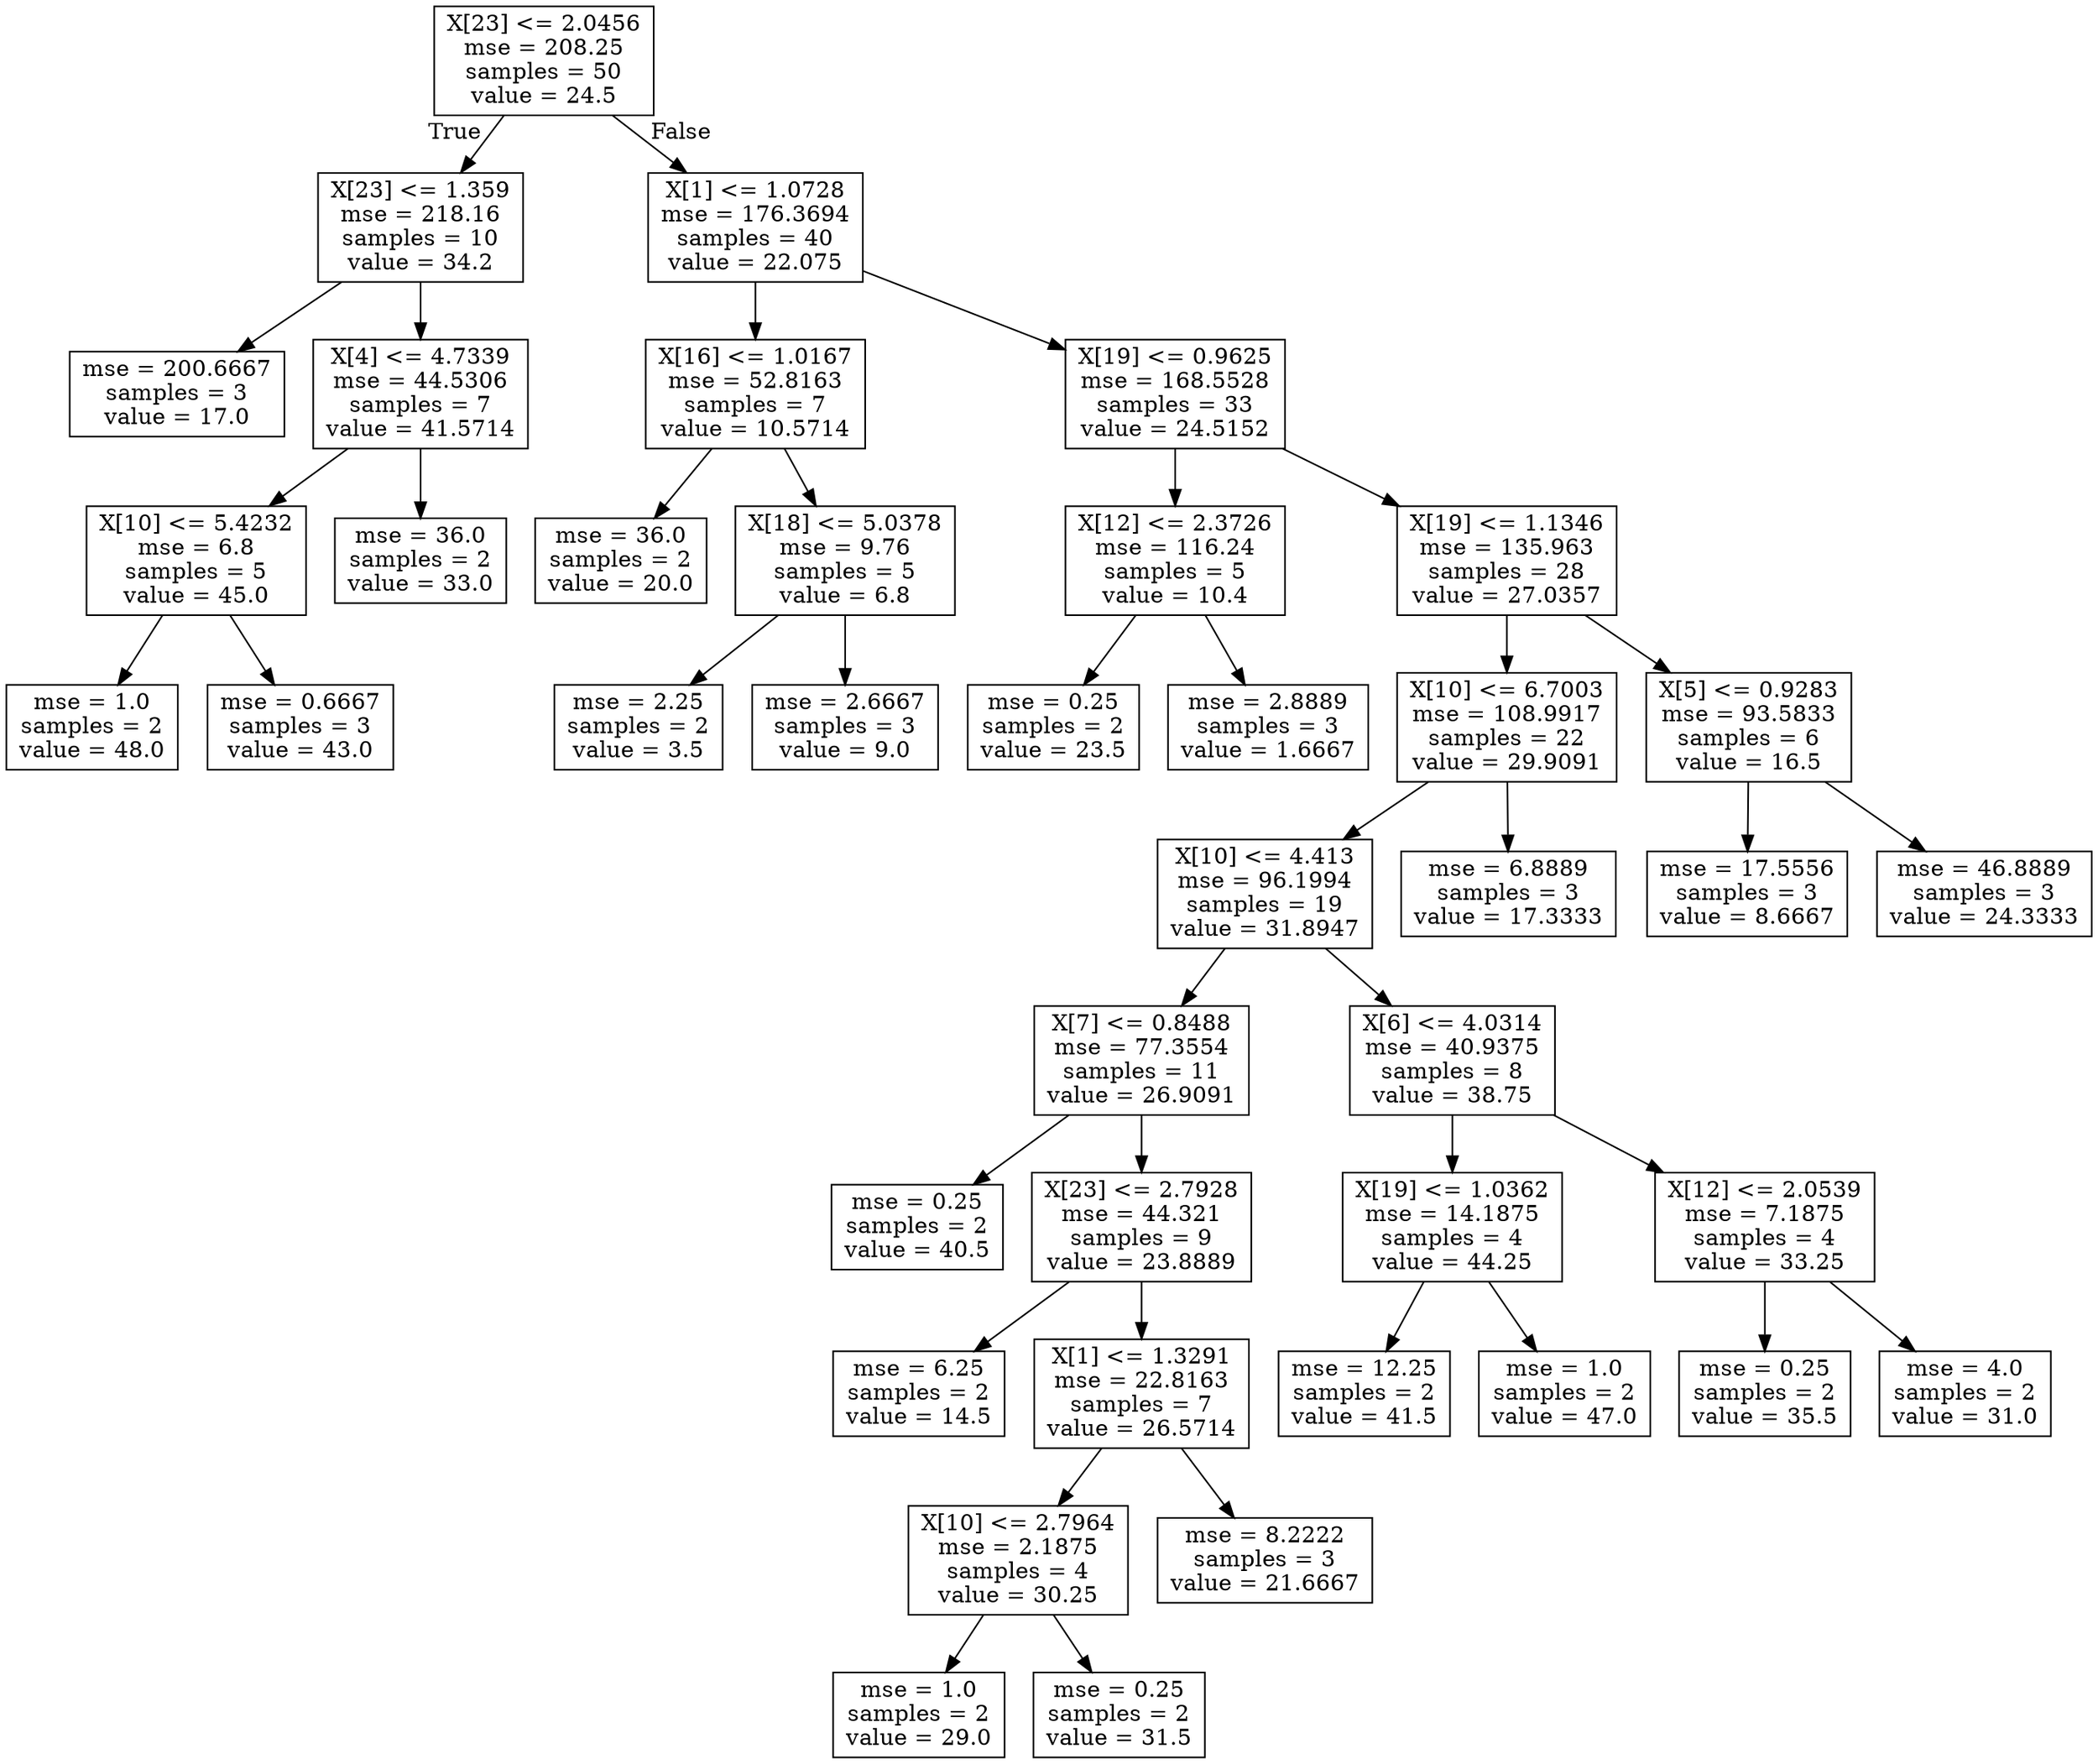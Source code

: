 digraph Tree {
node [shape=box] ;
0 [label="X[23] <= 2.0456\nmse = 208.25\nsamples = 50\nvalue = 24.5"] ;
1 [label="X[23] <= 1.359\nmse = 218.16\nsamples = 10\nvalue = 34.2"] ;
0 -> 1 [labeldistance=2.5, labelangle=45, headlabel="True"] ;
2 [label="mse = 200.6667\nsamples = 3\nvalue = 17.0"] ;
1 -> 2 ;
3 [label="X[4] <= 4.7339\nmse = 44.5306\nsamples = 7\nvalue = 41.5714"] ;
1 -> 3 ;
4 [label="X[10] <= 5.4232\nmse = 6.8\nsamples = 5\nvalue = 45.0"] ;
3 -> 4 ;
5 [label="mse = 1.0\nsamples = 2\nvalue = 48.0"] ;
4 -> 5 ;
6 [label="mse = 0.6667\nsamples = 3\nvalue = 43.0"] ;
4 -> 6 ;
7 [label="mse = 36.0\nsamples = 2\nvalue = 33.0"] ;
3 -> 7 ;
8 [label="X[1] <= 1.0728\nmse = 176.3694\nsamples = 40\nvalue = 22.075"] ;
0 -> 8 [labeldistance=2.5, labelangle=-45, headlabel="False"] ;
9 [label="X[16] <= 1.0167\nmse = 52.8163\nsamples = 7\nvalue = 10.5714"] ;
8 -> 9 ;
10 [label="mse = 36.0\nsamples = 2\nvalue = 20.0"] ;
9 -> 10 ;
11 [label="X[18] <= 5.0378\nmse = 9.76\nsamples = 5\nvalue = 6.8"] ;
9 -> 11 ;
12 [label="mse = 2.25\nsamples = 2\nvalue = 3.5"] ;
11 -> 12 ;
13 [label="mse = 2.6667\nsamples = 3\nvalue = 9.0"] ;
11 -> 13 ;
14 [label="X[19] <= 0.9625\nmse = 168.5528\nsamples = 33\nvalue = 24.5152"] ;
8 -> 14 ;
15 [label="X[12] <= 2.3726\nmse = 116.24\nsamples = 5\nvalue = 10.4"] ;
14 -> 15 ;
16 [label="mse = 0.25\nsamples = 2\nvalue = 23.5"] ;
15 -> 16 ;
17 [label="mse = 2.8889\nsamples = 3\nvalue = 1.6667"] ;
15 -> 17 ;
18 [label="X[19] <= 1.1346\nmse = 135.963\nsamples = 28\nvalue = 27.0357"] ;
14 -> 18 ;
19 [label="X[10] <= 6.7003\nmse = 108.9917\nsamples = 22\nvalue = 29.9091"] ;
18 -> 19 ;
20 [label="X[10] <= 4.413\nmse = 96.1994\nsamples = 19\nvalue = 31.8947"] ;
19 -> 20 ;
21 [label="X[7] <= 0.8488\nmse = 77.3554\nsamples = 11\nvalue = 26.9091"] ;
20 -> 21 ;
22 [label="mse = 0.25\nsamples = 2\nvalue = 40.5"] ;
21 -> 22 ;
23 [label="X[23] <= 2.7928\nmse = 44.321\nsamples = 9\nvalue = 23.8889"] ;
21 -> 23 ;
24 [label="mse = 6.25\nsamples = 2\nvalue = 14.5"] ;
23 -> 24 ;
25 [label="X[1] <= 1.3291\nmse = 22.8163\nsamples = 7\nvalue = 26.5714"] ;
23 -> 25 ;
26 [label="X[10] <= 2.7964\nmse = 2.1875\nsamples = 4\nvalue = 30.25"] ;
25 -> 26 ;
27 [label="mse = 1.0\nsamples = 2\nvalue = 29.0"] ;
26 -> 27 ;
28 [label="mse = 0.25\nsamples = 2\nvalue = 31.5"] ;
26 -> 28 ;
29 [label="mse = 8.2222\nsamples = 3\nvalue = 21.6667"] ;
25 -> 29 ;
30 [label="X[6] <= 4.0314\nmse = 40.9375\nsamples = 8\nvalue = 38.75"] ;
20 -> 30 ;
31 [label="X[19] <= 1.0362\nmse = 14.1875\nsamples = 4\nvalue = 44.25"] ;
30 -> 31 ;
32 [label="mse = 12.25\nsamples = 2\nvalue = 41.5"] ;
31 -> 32 ;
33 [label="mse = 1.0\nsamples = 2\nvalue = 47.0"] ;
31 -> 33 ;
34 [label="X[12] <= 2.0539\nmse = 7.1875\nsamples = 4\nvalue = 33.25"] ;
30 -> 34 ;
35 [label="mse = 0.25\nsamples = 2\nvalue = 35.5"] ;
34 -> 35 ;
36 [label="mse = 4.0\nsamples = 2\nvalue = 31.0"] ;
34 -> 36 ;
37 [label="mse = 6.8889\nsamples = 3\nvalue = 17.3333"] ;
19 -> 37 ;
38 [label="X[5] <= 0.9283\nmse = 93.5833\nsamples = 6\nvalue = 16.5"] ;
18 -> 38 ;
39 [label="mse = 17.5556\nsamples = 3\nvalue = 8.6667"] ;
38 -> 39 ;
40 [label="mse = 46.8889\nsamples = 3\nvalue = 24.3333"] ;
38 -> 40 ;
}